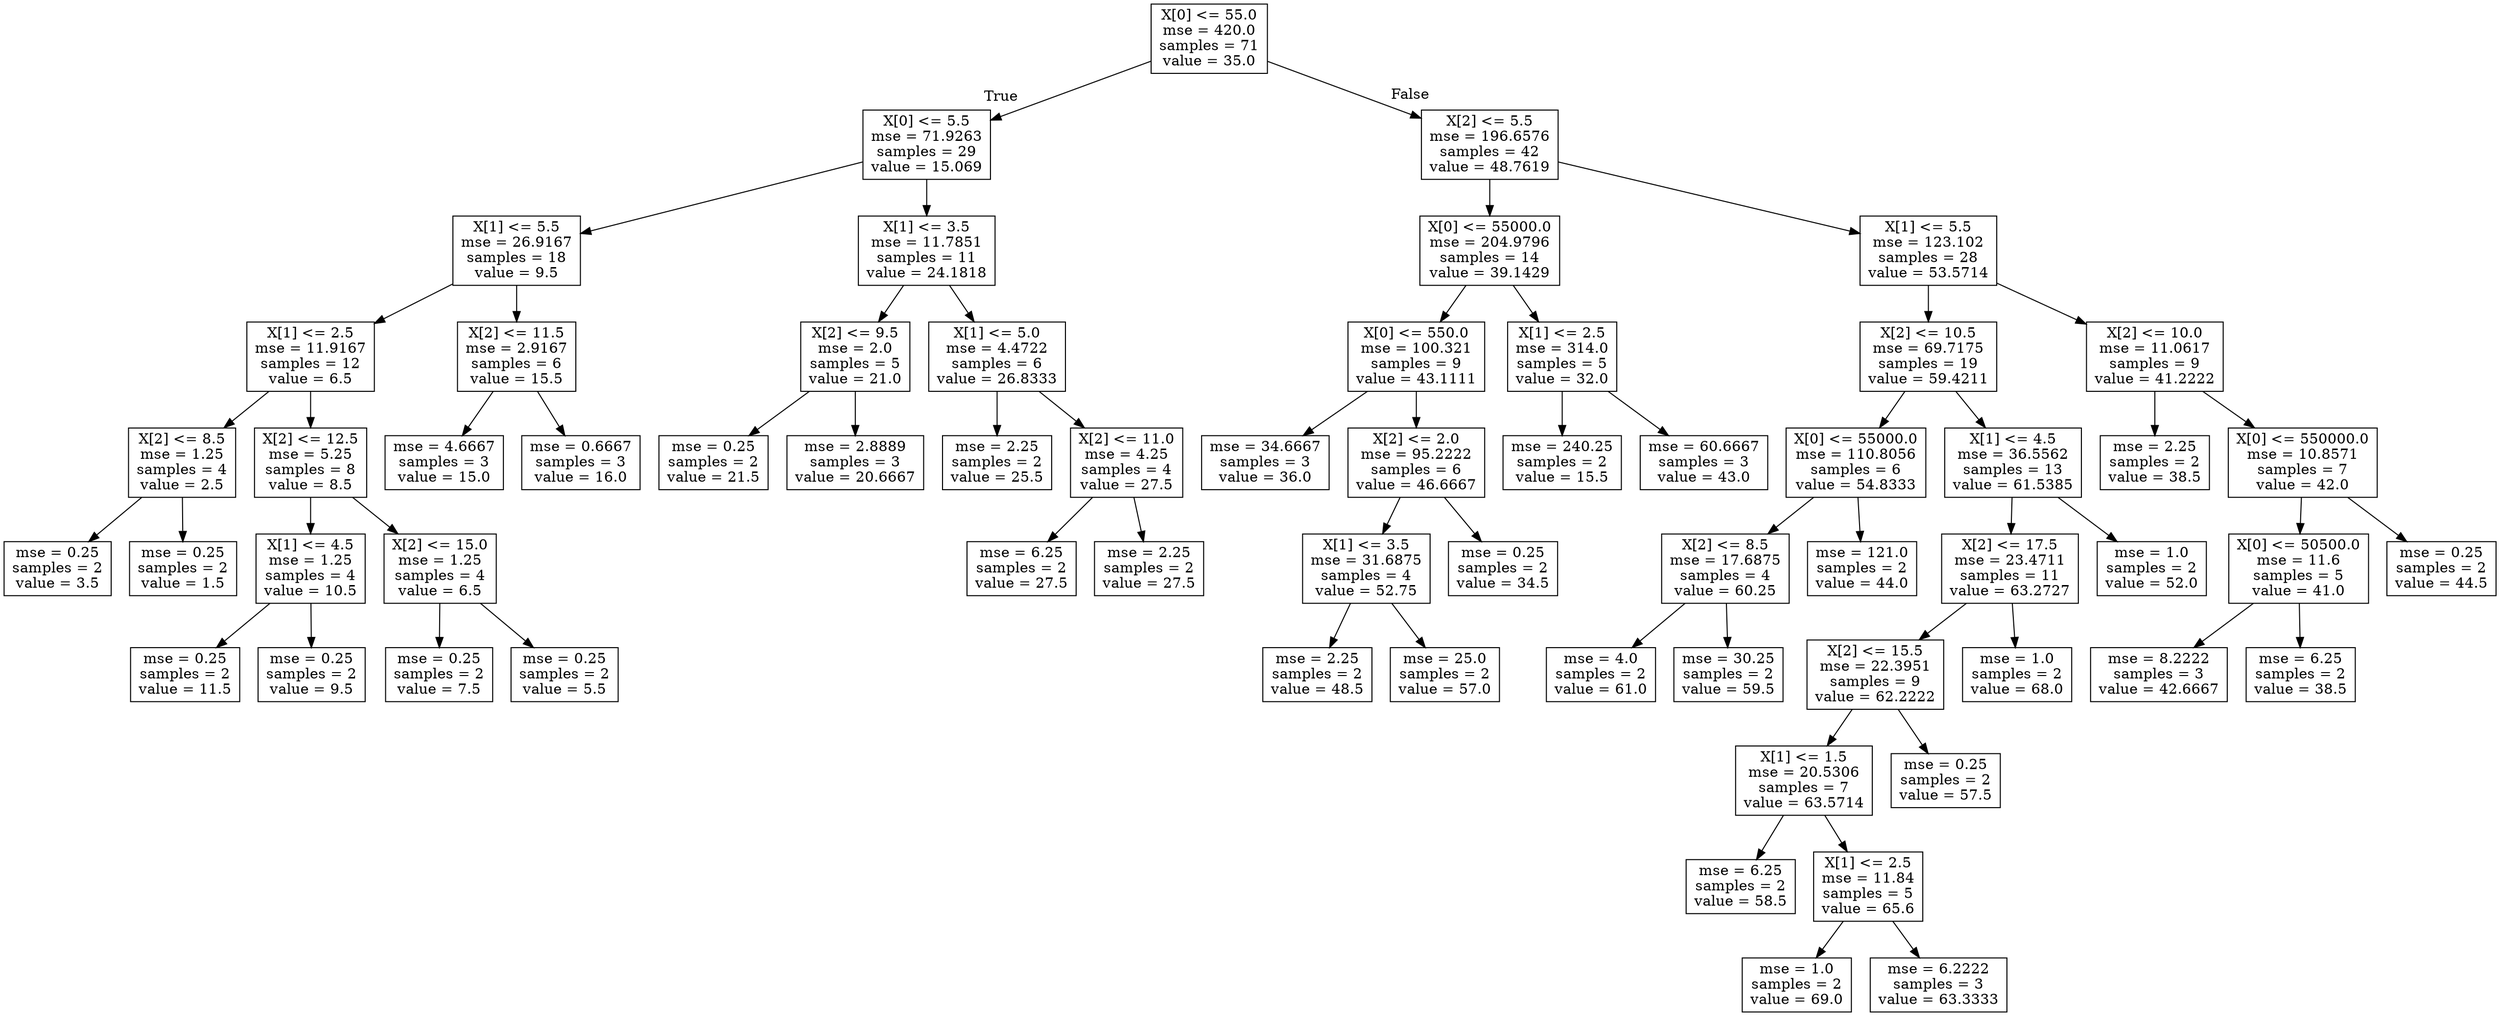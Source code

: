 digraph Tree {
node [shape=box] ;
0 [label="X[0] <= 55.0\nmse = 420.0\nsamples = 71\nvalue = 35.0"] ;
1 [label="X[0] <= 5.5\nmse = 71.9263\nsamples = 29\nvalue = 15.069"] ;
0 -> 1 [labeldistance=2.5, labelangle=45, headlabel="True"] ;
2 [label="X[1] <= 5.5\nmse = 26.9167\nsamples = 18\nvalue = 9.5"] ;
1 -> 2 ;
3 [label="X[1] <= 2.5\nmse = 11.9167\nsamples = 12\nvalue = 6.5"] ;
2 -> 3 ;
4 [label="X[2] <= 8.5\nmse = 1.25\nsamples = 4\nvalue = 2.5"] ;
3 -> 4 ;
5 [label="mse = 0.25\nsamples = 2\nvalue = 3.5"] ;
4 -> 5 ;
6 [label="mse = 0.25\nsamples = 2\nvalue = 1.5"] ;
4 -> 6 ;
7 [label="X[2] <= 12.5\nmse = 5.25\nsamples = 8\nvalue = 8.5"] ;
3 -> 7 ;
8 [label="X[1] <= 4.5\nmse = 1.25\nsamples = 4\nvalue = 10.5"] ;
7 -> 8 ;
9 [label="mse = 0.25\nsamples = 2\nvalue = 11.5"] ;
8 -> 9 ;
10 [label="mse = 0.25\nsamples = 2\nvalue = 9.5"] ;
8 -> 10 ;
11 [label="X[2] <= 15.0\nmse = 1.25\nsamples = 4\nvalue = 6.5"] ;
7 -> 11 ;
12 [label="mse = 0.25\nsamples = 2\nvalue = 7.5"] ;
11 -> 12 ;
13 [label="mse = 0.25\nsamples = 2\nvalue = 5.5"] ;
11 -> 13 ;
14 [label="X[2] <= 11.5\nmse = 2.9167\nsamples = 6\nvalue = 15.5"] ;
2 -> 14 ;
15 [label="mse = 4.6667\nsamples = 3\nvalue = 15.0"] ;
14 -> 15 ;
16 [label="mse = 0.6667\nsamples = 3\nvalue = 16.0"] ;
14 -> 16 ;
17 [label="X[1] <= 3.5\nmse = 11.7851\nsamples = 11\nvalue = 24.1818"] ;
1 -> 17 ;
18 [label="X[2] <= 9.5\nmse = 2.0\nsamples = 5\nvalue = 21.0"] ;
17 -> 18 ;
19 [label="mse = 0.25\nsamples = 2\nvalue = 21.5"] ;
18 -> 19 ;
20 [label="mse = 2.8889\nsamples = 3\nvalue = 20.6667"] ;
18 -> 20 ;
21 [label="X[1] <= 5.0\nmse = 4.4722\nsamples = 6\nvalue = 26.8333"] ;
17 -> 21 ;
22 [label="mse = 2.25\nsamples = 2\nvalue = 25.5"] ;
21 -> 22 ;
23 [label="X[2] <= 11.0\nmse = 4.25\nsamples = 4\nvalue = 27.5"] ;
21 -> 23 ;
24 [label="mse = 6.25\nsamples = 2\nvalue = 27.5"] ;
23 -> 24 ;
25 [label="mse = 2.25\nsamples = 2\nvalue = 27.5"] ;
23 -> 25 ;
26 [label="X[2] <= 5.5\nmse = 196.6576\nsamples = 42\nvalue = 48.7619"] ;
0 -> 26 [labeldistance=2.5, labelangle=-45, headlabel="False"] ;
27 [label="X[0] <= 55000.0\nmse = 204.9796\nsamples = 14\nvalue = 39.1429"] ;
26 -> 27 ;
28 [label="X[0] <= 550.0\nmse = 100.321\nsamples = 9\nvalue = 43.1111"] ;
27 -> 28 ;
29 [label="mse = 34.6667\nsamples = 3\nvalue = 36.0"] ;
28 -> 29 ;
30 [label="X[2] <= 2.0\nmse = 95.2222\nsamples = 6\nvalue = 46.6667"] ;
28 -> 30 ;
31 [label="X[1] <= 3.5\nmse = 31.6875\nsamples = 4\nvalue = 52.75"] ;
30 -> 31 ;
32 [label="mse = 2.25\nsamples = 2\nvalue = 48.5"] ;
31 -> 32 ;
33 [label="mse = 25.0\nsamples = 2\nvalue = 57.0"] ;
31 -> 33 ;
34 [label="mse = 0.25\nsamples = 2\nvalue = 34.5"] ;
30 -> 34 ;
35 [label="X[1] <= 2.5\nmse = 314.0\nsamples = 5\nvalue = 32.0"] ;
27 -> 35 ;
36 [label="mse = 240.25\nsamples = 2\nvalue = 15.5"] ;
35 -> 36 ;
37 [label="mse = 60.6667\nsamples = 3\nvalue = 43.0"] ;
35 -> 37 ;
38 [label="X[1] <= 5.5\nmse = 123.102\nsamples = 28\nvalue = 53.5714"] ;
26 -> 38 ;
39 [label="X[2] <= 10.5\nmse = 69.7175\nsamples = 19\nvalue = 59.4211"] ;
38 -> 39 ;
40 [label="X[0] <= 55000.0\nmse = 110.8056\nsamples = 6\nvalue = 54.8333"] ;
39 -> 40 ;
41 [label="X[2] <= 8.5\nmse = 17.6875\nsamples = 4\nvalue = 60.25"] ;
40 -> 41 ;
42 [label="mse = 4.0\nsamples = 2\nvalue = 61.0"] ;
41 -> 42 ;
43 [label="mse = 30.25\nsamples = 2\nvalue = 59.5"] ;
41 -> 43 ;
44 [label="mse = 121.0\nsamples = 2\nvalue = 44.0"] ;
40 -> 44 ;
45 [label="X[1] <= 4.5\nmse = 36.5562\nsamples = 13\nvalue = 61.5385"] ;
39 -> 45 ;
46 [label="X[2] <= 17.5\nmse = 23.4711\nsamples = 11\nvalue = 63.2727"] ;
45 -> 46 ;
47 [label="X[2] <= 15.5\nmse = 22.3951\nsamples = 9\nvalue = 62.2222"] ;
46 -> 47 ;
48 [label="X[1] <= 1.5\nmse = 20.5306\nsamples = 7\nvalue = 63.5714"] ;
47 -> 48 ;
49 [label="mse = 6.25\nsamples = 2\nvalue = 58.5"] ;
48 -> 49 ;
50 [label="X[1] <= 2.5\nmse = 11.84\nsamples = 5\nvalue = 65.6"] ;
48 -> 50 ;
51 [label="mse = 1.0\nsamples = 2\nvalue = 69.0"] ;
50 -> 51 ;
52 [label="mse = 6.2222\nsamples = 3\nvalue = 63.3333"] ;
50 -> 52 ;
53 [label="mse = 0.25\nsamples = 2\nvalue = 57.5"] ;
47 -> 53 ;
54 [label="mse = 1.0\nsamples = 2\nvalue = 68.0"] ;
46 -> 54 ;
55 [label="mse = 1.0\nsamples = 2\nvalue = 52.0"] ;
45 -> 55 ;
56 [label="X[2] <= 10.0\nmse = 11.0617\nsamples = 9\nvalue = 41.2222"] ;
38 -> 56 ;
57 [label="mse = 2.25\nsamples = 2\nvalue = 38.5"] ;
56 -> 57 ;
58 [label="X[0] <= 550000.0\nmse = 10.8571\nsamples = 7\nvalue = 42.0"] ;
56 -> 58 ;
59 [label="X[0] <= 50500.0\nmse = 11.6\nsamples = 5\nvalue = 41.0"] ;
58 -> 59 ;
60 [label="mse = 8.2222\nsamples = 3\nvalue = 42.6667"] ;
59 -> 60 ;
61 [label="mse = 6.25\nsamples = 2\nvalue = 38.5"] ;
59 -> 61 ;
62 [label="mse = 0.25\nsamples = 2\nvalue = 44.5"] ;
58 -> 62 ;
}
